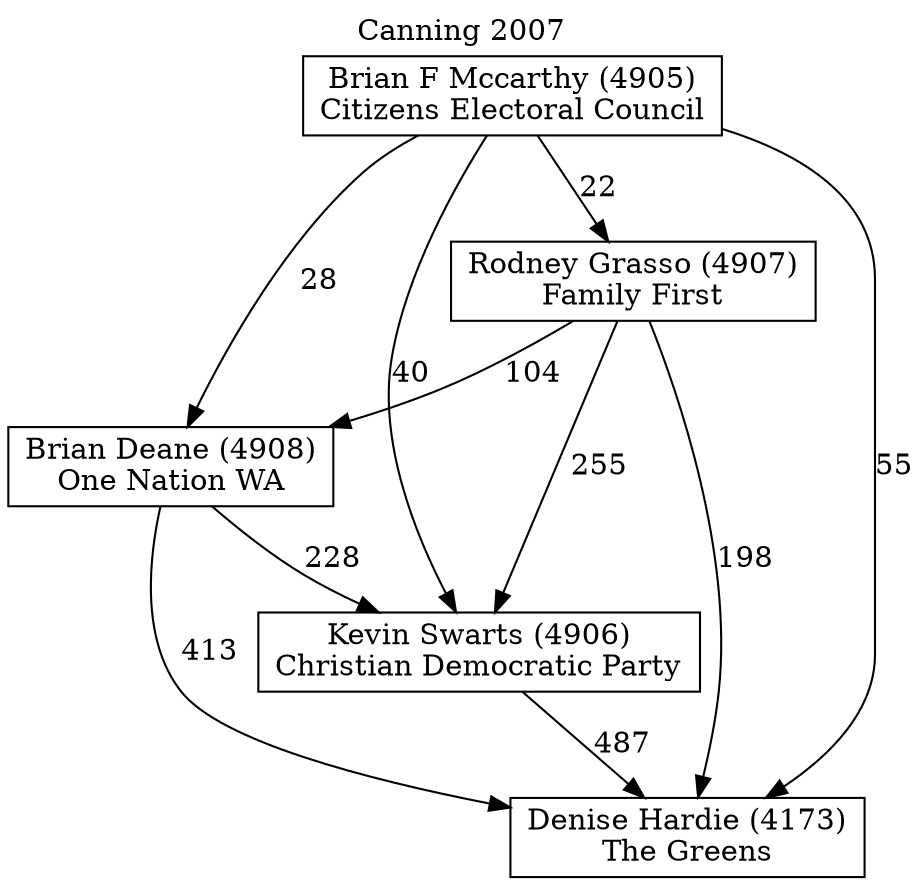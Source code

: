 // House preference flow
digraph "Denise Hardie (4173)_Canning_2007" {
	graph [label="Canning 2007" labelloc=t mclimit=10]
	node [shape=box]
	"Brian Deane (4908)" [label="Brian Deane (4908)
One Nation WA"]
	"Brian F Mccarthy (4905)" [label="Brian F Mccarthy (4905)
Citizens Electoral Council"]
	"Denise Hardie (4173)" [label="Denise Hardie (4173)
The Greens"]
	"Kevin Swarts (4906)" [label="Kevin Swarts (4906)
Christian Democratic Party"]
	"Rodney Grasso (4907)" [label="Rodney Grasso (4907)
Family First"]
	"Brian Deane (4908)" -> "Denise Hardie (4173)" [label=413]
	"Brian Deane (4908)" -> "Kevin Swarts (4906)" [label=228]
	"Brian F Mccarthy (4905)" -> "Brian Deane (4908)" [label=28]
	"Brian F Mccarthy (4905)" -> "Denise Hardie (4173)" [label=55]
	"Brian F Mccarthy (4905)" -> "Kevin Swarts (4906)" [label=40]
	"Brian F Mccarthy (4905)" -> "Rodney Grasso (4907)" [label=22]
	"Kevin Swarts (4906)" -> "Denise Hardie (4173)" [label=487]
	"Rodney Grasso (4907)" -> "Brian Deane (4908)" [label=104]
	"Rodney Grasso (4907)" -> "Denise Hardie (4173)" [label=198]
	"Rodney Grasso (4907)" -> "Kevin Swarts (4906)" [label=255]
}
